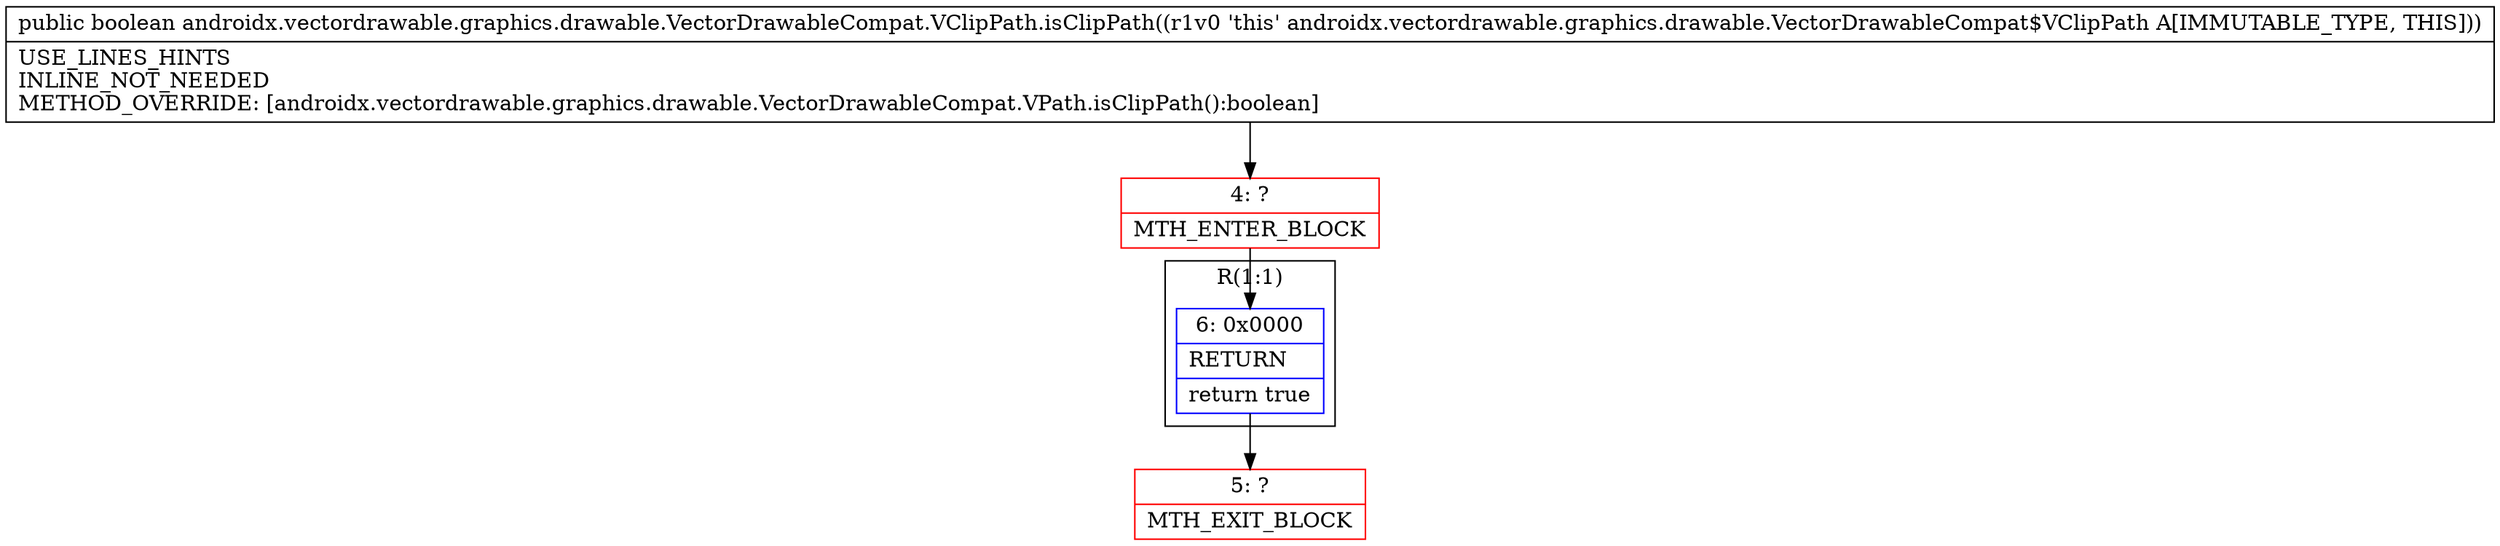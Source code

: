 digraph "CFG forandroidx.vectordrawable.graphics.drawable.VectorDrawableCompat.VClipPath.isClipPath()Z" {
subgraph cluster_Region_558267937 {
label = "R(1:1)";
node [shape=record,color=blue];
Node_6 [shape=record,label="{6\:\ 0x0000|RETURN\l|return true\l}"];
}
Node_4 [shape=record,color=red,label="{4\:\ ?|MTH_ENTER_BLOCK\l}"];
Node_5 [shape=record,color=red,label="{5\:\ ?|MTH_EXIT_BLOCK\l}"];
MethodNode[shape=record,label="{public boolean androidx.vectordrawable.graphics.drawable.VectorDrawableCompat.VClipPath.isClipPath((r1v0 'this' androidx.vectordrawable.graphics.drawable.VectorDrawableCompat$VClipPath A[IMMUTABLE_TYPE, THIS]))  | USE_LINES_HINTS\lINLINE_NOT_NEEDED\lMETHOD_OVERRIDE: [androidx.vectordrawable.graphics.drawable.VectorDrawableCompat.VPath.isClipPath():boolean]\l}"];
MethodNode -> Node_4;Node_6 -> Node_5;
Node_4 -> Node_6;
}


